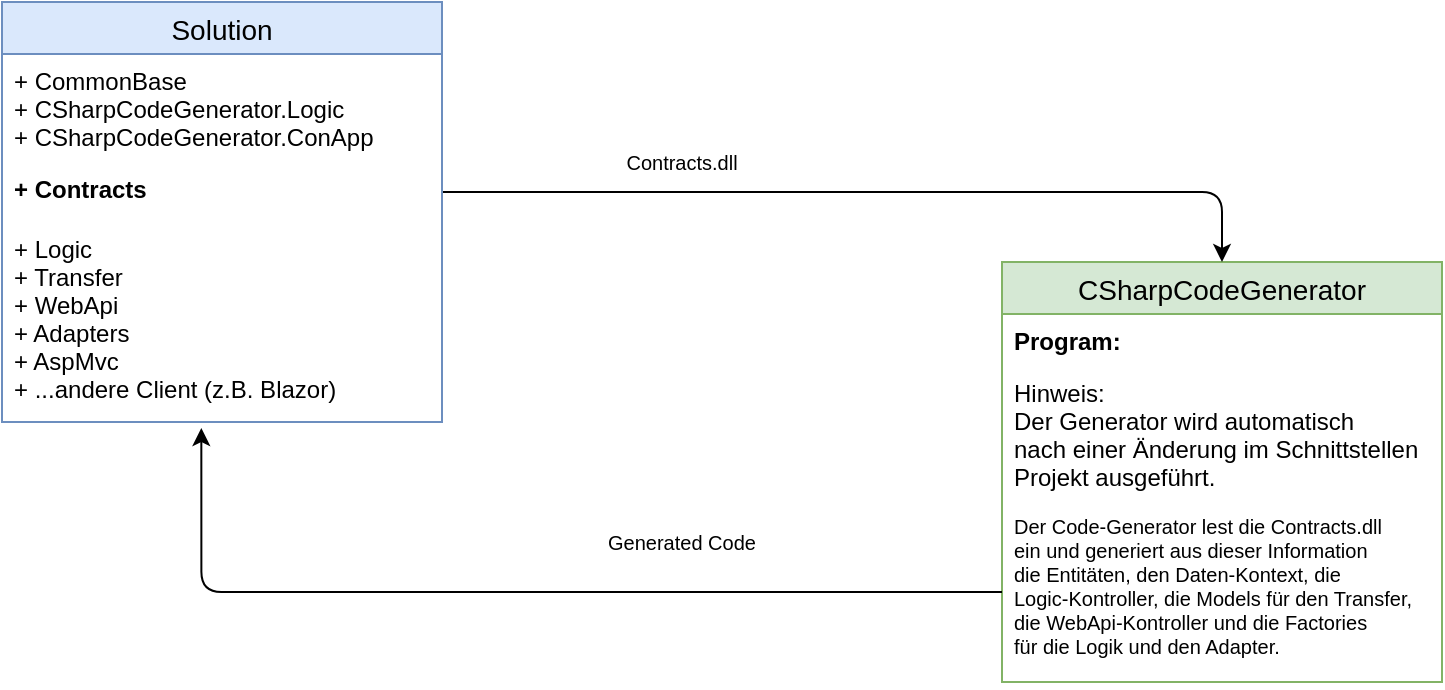 <mxfile version="14.9.2" type="device" pages="2"><diagram id="KqlUrOT1VEfIb5v_CJrA" name="Code Generierung"><mxGraphModel dx="1038" dy="547" grid="1" gridSize="10" guides="1" tooltips="1" connect="1" arrows="1" fold="1" page="1" pageScale="1" pageWidth="1169" pageHeight="827" math="0" shadow="0"><root><mxCell id="0"/><mxCell id="1" parent="0"/><mxCell id="K8JJ7g4WnJUTRuuIiZvD-9" value="CSharpCodeGenerator" style="swimlane;fontStyle=0;childLayout=stackLayout;horizontal=1;startSize=26;fillColor=#d5e8d4;horizontalStack=0;resizeParent=1;resizeParentMax=0;resizeLast=0;collapsible=1;marginBottom=0;swimlaneFillColor=#ffffff;align=center;fontSize=14;strokeColor=#82b366;" parent="1" vertex="1"><mxGeometry x="560" y="170" width="220" height="210" as="geometry"/></mxCell><mxCell id="K8JJ7g4WnJUTRuuIiZvD-10" value="Program: " style="text;strokeColor=none;fillColor=none;spacingLeft=4;spacingRight=4;overflow=hidden;rotatable=0;points=[[0,0.5],[1,0.5]];portConstraint=eastwest;fontSize=12;fontStyle=1" parent="K8JJ7g4WnJUTRuuIiZvD-9" vertex="1"><mxGeometry y="26" width="220" height="26" as="geometry"/></mxCell><mxCell id="K8JJ7g4WnJUTRuuIiZvD-19" value="Hinweis: &#10;Der Generator wird automatisch &#10;nach einer Änderung im Schnittstellen &#10;Projekt ausgeführt." style="text;strokeColor=none;fillColor=none;spacingLeft=4;spacingRight=4;overflow=hidden;rotatable=0;points=[[0,0.5],[1,0.5]];portConstraint=eastwest;fontSize=12;fontStyle=0" parent="K8JJ7g4WnJUTRuuIiZvD-9" vertex="1"><mxGeometry y="52" width="220" height="68" as="geometry"/></mxCell><mxCell id="K8JJ7g4WnJUTRuuIiZvD-11" value="Der Code-Generator lest die Contracts.dll &#10;ein und generiert aus dieser Information &#10;die Entitäten, den Daten-Kontext, die &#10;Logic-Kontroller, die Models für den Transfer, &#10;die WebApi-Kontroller und die Factories &#10;für die Logik und den Adapter." style="text;strokeColor=none;fillColor=none;spacingLeft=4;spacingRight=4;overflow=hidden;rotatable=0;points=[[0,0.5],[1,0.5]];portConstraint=eastwest;fontSize=10;" parent="K8JJ7g4WnJUTRuuIiZvD-9" vertex="1"><mxGeometry y="120" width="220" height="90" as="geometry"/></mxCell><mxCell id="K8JJ7g4WnJUTRuuIiZvD-15" value="Contracts.dll" style="text;html=1;strokeColor=none;fillColor=none;align=center;verticalAlign=middle;whiteSpace=wrap;rounded=0;fontSize=10;" parent="1" vertex="1"><mxGeometry x="380" y="110" width="40" height="20" as="geometry"/></mxCell><mxCell id="K8JJ7g4WnJUTRuuIiZvD-17" value="Generated Code&lt;br&gt;" style="text;html=1;strokeColor=none;fillColor=none;align=center;verticalAlign=middle;whiteSpace=wrap;rounded=0;fontSize=10;" parent="1" vertex="1"><mxGeometry x="350" y="300" width="100" height="20" as="geometry"/></mxCell><mxCell id="3ce0S7y0Na_vpeLxJ0Rp-4" value="" style="edgeStyle=segmentEdgeStyle;endArrow=classic;html=1;entryX=0.453;entryY=1.03;entryDx=0;entryDy=0;entryPerimeter=0;" parent="1" source="K8JJ7g4WnJUTRuuIiZvD-11" target="mw7VWCOUlbuce7clQhNT-9" edge="1"><mxGeometry width="50" height="50" relative="1" as="geometry"><mxPoint x="570" y="270" as="sourcePoint"/><mxPoint x="180" y="230" as="targetPoint"/></mxGeometry></mxCell><mxCell id="3ce0S7y0Na_vpeLxJ0Rp-5" value="" style="edgeStyle=segmentEdgeStyle;endArrow=classic;html=1;exitX=1;exitY=0.5;exitDx=0;exitDy=0;" parent="1" source="mw7VWCOUlbuce7clQhNT-8" target="K8JJ7g4WnJUTRuuIiZvD-9" edge="1"><mxGeometry width="50" height="50" relative="1" as="geometry"><mxPoint x="280" y="110" as="sourcePoint"/><mxPoint x="905" y="270" as="targetPoint"/></mxGeometry></mxCell><mxCell id="mw7VWCOUlbuce7clQhNT-6" value="Solution" style="swimlane;fontStyle=0;childLayout=stackLayout;horizontal=1;startSize=26;fillColor=#dae8fc;horizontalStack=0;resizeParent=1;resizeParentMax=0;resizeLast=0;collapsible=1;marginBottom=0;swimlaneFillColor=#ffffff;align=center;fontSize=14;strokeColor=#6c8ebf;" vertex="1" parent="1"><mxGeometry x="60" y="40" width="220" height="210" as="geometry"/></mxCell><mxCell id="mw7VWCOUlbuce7clQhNT-7" value="+ CommonBase&#10;+ CSharpCodeGenerator.Logic&#10;+ CSharpCodeGenerator.ConApp" style="text;strokeColor=none;fillColor=none;spacingLeft=4;spacingRight=4;overflow=hidden;rotatable=0;points=[[0,0.5],[1,0.5]];portConstraint=eastwest;fontSize=12;fontStyle=0" vertex="1" parent="mw7VWCOUlbuce7clQhNT-6"><mxGeometry y="26" width="220" height="54" as="geometry"/></mxCell><mxCell id="mw7VWCOUlbuce7clQhNT-8" value="+ Contracts&#10;" style="text;strokeColor=none;fillColor=none;spacingLeft=4;spacingRight=4;overflow=hidden;rotatable=0;points=[[0,0.5],[1,0.5]];portConstraint=eastwest;fontSize=12;fontStyle=1" vertex="1" parent="mw7VWCOUlbuce7clQhNT-6"><mxGeometry y="80" width="220" height="30" as="geometry"/></mxCell><mxCell id="mw7VWCOUlbuce7clQhNT-9" value="+ Logic&#10;+ Transfer&#10;+ WebApi&#10;+ Adapters&#10;+ AspMvc&#10;+ ...andere Client (z.B. Blazor)" style="text;strokeColor=none;fillColor=none;spacingLeft=4;spacingRight=4;overflow=hidden;rotatable=0;points=[[0,0.5],[1,0.5]];portConstraint=eastwest;fontSize=12;" vertex="1" parent="mw7VWCOUlbuce7clQhNT-6"><mxGeometry y="110" width="220" height="100" as="geometry"/></mxCell></root></mxGraphModel></diagram><diagram id="AoqjGESFUO2YSaXo6m_z" name="Übersetzungsprozess"><mxGraphModel dx="1038" dy="547" grid="1" gridSize="10" guides="1" tooltips="1" connect="1" arrows="1" fold="1" page="1" pageScale="1" pageWidth="1169" pageHeight="827" math="0" shadow="0"><root><mxCell id="V2tAN8ZeDkEkj1FtuZr--0"/><mxCell id="V2tAN8ZeDkEkj1FtuZr--1" parent="V2tAN8ZeDkEkj1FtuZr--0"/><mxCell id="V2tAN8ZeDkEkj1FtuZr--4" value="CommonBase &lt;br style=&quot;font-size: 11px;&quot;&gt;geändert?" style="rhombus;whiteSpace=wrap;html=1;fillColor=#dae8fc;strokeColor=#6c8ebf;gradientColor=#7ea6e0;fontSize=11;" vertex="1" parent="V2tAN8ZeDkEkj1FtuZr--1"><mxGeometry x="90" y="80" width="220" height="80" as="geometry"/></mxCell><mxCell id="V2tAN8ZeDkEkj1FtuZr--5" value="no" style="edgeStyle=orthogonalEdgeStyle;html=1;align=left;verticalAlign=bottom;endArrow=open;endSize=8;strokeColor=#ff0000;exitX=1;exitY=0.5;exitDx=0;exitDy=0;entryX=0.5;entryY=0;entryDx=0;entryDy=0;" edge="1" source="V2tAN8ZeDkEkj1FtuZr--4" parent="V2tAN8ZeDkEkj1FtuZr--1" target="V2tAN8ZeDkEkj1FtuZr--13"><mxGeometry x="-1" relative="1" as="geometry"><mxPoint x="580" y="200" as="targetPoint"/><Array as="points"><mxPoint x="440" y="120"/></Array></mxGeometry></mxCell><mxCell id="V2tAN8ZeDkEkj1FtuZr--6" value="yes" style="edgeStyle=orthogonalEdgeStyle;html=1;align=left;verticalAlign=top;endArrow=open;endSize=8;strokeColor=#ff0000;exitX=0.5;exitY=1;exitDx=0;exitDy=0;" edge="1" source="V2tAN8ZeDkEkj1FtuZr--4" parent="V2tAN8ZeDkEkj1FtuZr--1" target="V2tAN8ZeDkEkj1FtuZr--11"><mxGeometry x="-1" y="20" relative="1" as="geometry"><mxPoint x="-20" y="210" as="targetPoint"/><mxPoint as="offset"/></mxGeometry></mxCell><mxCell id="V2tAN8ZeDkEkj1FtuZr--9" value="" style="ellipse;html=1;shape=startState;fillColor=#000000;strokeColor=#ff0000;" vertex="1" parent="V2tAN8ZeDkEkj1FtuZr--1"><mxGeometry x="185" y="30" width="30" height="30" as="geometry"/></mxCell><mxCell id="V2tAN8ZeDkEkj1FtuZr--10" value="" style="edgeStyle=orthogonalEdgeStyle;html=1;verticalAlign=bottom;endArrow=open;endSize=8;strokeColor=#ff0000;entryX=0.5;entryY=0;entryDx=0;entryDy=0;" edge="1" source="V2tAN8ZeDkEkj1FtuZr--9" parent="V2tAN8ZeDkEkj1FtuZr--1" target="V2tAN8ZeDkEkj1FtuZr--4"><mxGeometry relative="1" as="geometry"><mxPoint x="-55" y="320" as="targetPoint"/></mxGeometry></mxCell><mxCell id="V2tAN8ZeDkEkj1FtuZr--11" value="Kompiliere &lt;br&gt;alle Projekte" style="rounded=1;whiteSpace=wrap;html=1;arcSize=40;fillColor=#d5e8d4;strokeColor=#82b366;fontSize=11;gradientColor=#97d077;" vertex="1" parent="V2tAN8ZeDkEkj1FtuZr--1"><mxGeometry x="100" y="200" width="200" height="40" as="geometry"/></mxCell><mxCell id="V2tAN8ZeDkEkj1FtuZr--12" value="" style="edgeStyle=orthogonalEdgeStyle;html=1;verticalAlign=bottom;endArrow=open;endSize=8;strokeColor=#ff0000;" edge="1" source="V2tAN8ZeDkEkj1FtuZr--11" parent="V2tAN8ZeDkEkj1FtuZr--1"><mxGeometry relative="1" as="geometry"><mxPoint x="70" y="280" as="targetPoint"/></mxGeometry></mxCell><mxCell id="V2tAN8ZeDkEkj1FtuZr--13" value="CSharpCodeGenerator.Logic&lt;br style=&quot;font-size: 11px;&quot;&gt;geändert?" style="rhombus;whiteSpace=wrap;html=1;fillColor=#dae8fc;strokeColor=#6c8ebf;gradientColor=#7ea6e0;fontSize=11;" vertex="1" parent="V2tAN8ZeDkEkj1FtuZr--1"><mxGeometry x="330" y="180" width="220" height="80" as="geometry"/></mxCell><mxCell id="V2tAN8ZeDkEkj1FtuZr--14" value="no" style="edgeStyle=orthogonalEdgeStyle;html=1;align=left;verticalAlign=bottom;endArrow=open;endSize=8;strokeColor=#ff0000;exitX=1;exitY=0.5;exitDx=0;exitDy=0;" edge="1" source="V2tAN8ZeDkEkj1FtuZr--13" parent="V2tAN8ZeDkEkj1FtuZr--1"><mxGeometry x="-1" relative="1" as="geometry"><mxPoint x="710" y="360" as="targetPoint"/></mxGeometry></mxCell><mxCell id="V2tAN8ZeDkEkj1FtuZr--15" value="yes" style="edgeStyle=orthogonalEdgeStyle;html=1;align=left;verticalAlign=top;endArrow=open;endSize=8;strokeColor=#ff0000;exitX=0.5;exitY=1;exitDx=0;exitDy=0;" edge="1" source="V2tAN8ZeDkEkj1FtuZr--13" parent="V2tAN8ZeDkEkj1FtuZr--1" target="V2tAN8ZeDkEkj1FtuZr--16"><mxGeometry x="-1" relative="1" as="geometry"><mxPoint x="150" y="440" as="targetPoint"/></mxGeometry></mxCell><mxCell id="V2tAN8ZeDkEkj1FtuZr--16" value="Kompiliere &lt;br&gt;CSharpCodeGenerator.Logic" style="rounded=1;whiteSpace=wrap;html=1;arcSize=40;fillColor=#d5e8d4;strokeColor=#82b366;fontSize=11;gradientColor=#97d077;" vertex="1" parent="V2tAN8ZeDkEkj1FtuZr--1"><mxGeometry x="340" y="310" width="200" height="40" as="geometry"/></mxCell></root></mxGraphModel></diagram></mxfile>